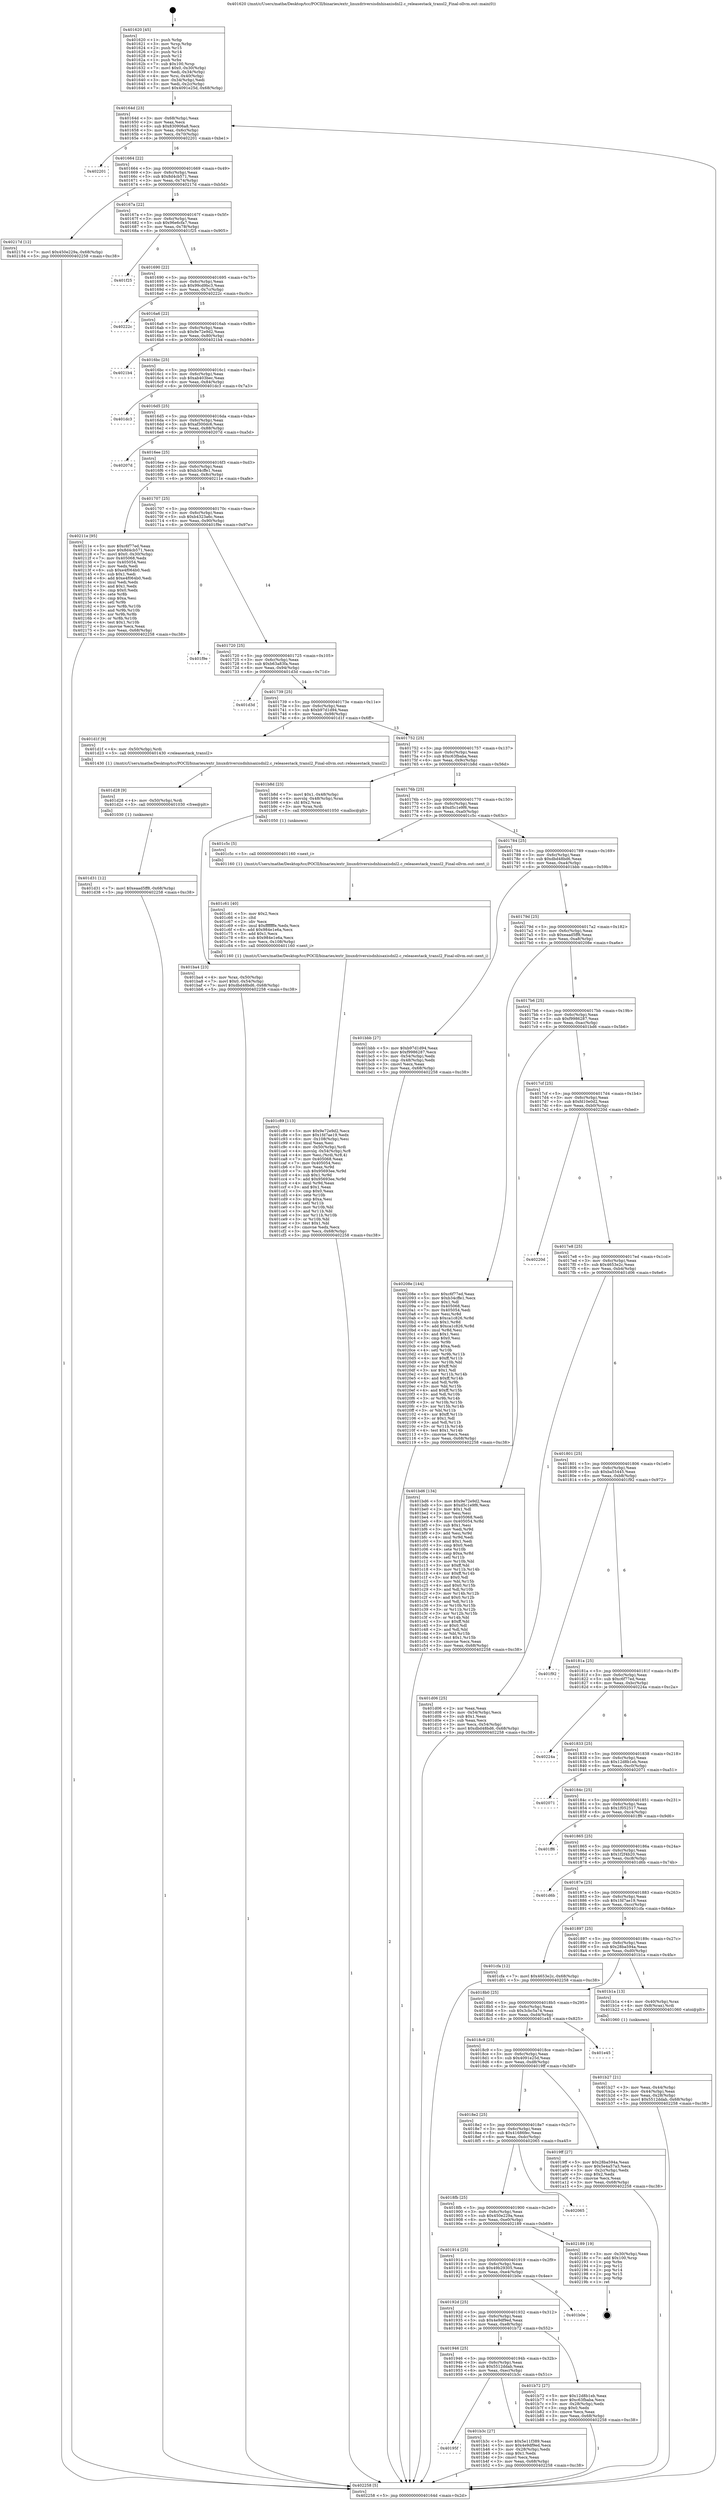 digraph "0x401620" {
  label = "0x401620 (/mnt/c/Users/mathe/Desktop/tcc/POCII/binaries/extr_linuxdriversisdnhisaxisdnl2.c_releasestack_transl2_Final-ollvm.out::main(0))"
  labelloc = "t"
  node[shape=record]

  Entry [label="",width=0.3,height=0.3,shape=circle,fillcolor=black,style=filled]
  "0x40164d" [label="{
     0x40164d [23]\l
     | [instrs]\l
     &nbsp;&nbsp;0x40164d \<+3\>: mov -0x68(%rbp),%eax\l
     &nbsp;&nbsp;0x401650 \<+2\>: mov %eax,%ecx\l
     &nbsp;&nbsp;0x401652 \<+6\>: sub $0x830906a8,%ecx\l
     &nbsp;&nbsp;0x401658 \<+3\>: mov %eax,-0x6c(%rbp)\l
     &nbsp;&nbsp;0x40165b \<+3\>: mov %ecx,-0x70(%rbp)\l
     &nbsp;&nbsp;0x40165e \<+6\>: je 0000000000402201 \<main+0xbe1\>\l
  }"]
  "0x402201" [label="{
     0x402201\l
  }", style=dashed]
  "0x401664" [label="{
     0x401664 [22]\l
     | [instrs]\l
     &nbsp;&nbsp;0x401664 \<+5\>: jmp 0000000000401669 \<main+0x49\>\l
     &nbsp;&nbsp;0x401669 \<+3\>: mov -0x6c(%rbp),%eax\l
     &nbsp;&nbsp;0x40166c \<+5\>: sub $0x8d4cb571,%eax\l
     &nbsp;&nbsp;0x401671 \<+3\>: mov %eax,-0x74(%rbp)\l
     &nbsp;&nbsp;0x401674 \<+6\>: je 000000000040217d \<main+0xb5d\>\l
  }"]
  Exit [label="",width=0.3,height=0.3,shape=circle,fillcolor=black,style=filled,peripheries=2]
  "0x40217d" [label="{
     0x40217d [12]\l
     | [instrs]\l
     &nbsp;&nbsp;0x40217d \<+7\>: movl $0x450e229a,-0x68(%rbp)\l
     &nbsp;&nbsp;0x402184 \<+5\>: jmp 0000000000402258 \<main+0xc38\>\l
  }"]
  "0x40167a" [label="{
     0x40167a [22]\l
     | [instrs]\l
     &nbsp;&nbsp;0x40167a \<+5\>: jmp 000000000040167f \<main+0x5f\>\l
     &nbsp;&nbsp;0x40167f \<+3\>: mov -0x6c(%rbp),%eax\l
     &nbsp;&nbsp;0x401682 \<+5\>: sub $0x96e6cfa7,%eax\l
     &nbsp;&nbsp;0x401687 \<+3\>: mov %eax,-0x78(%rbp)\l
     &nbsp;&nbsp;0x40168a \<+6\>: je 0000000000401f25 \<main+0x905\>\l
  }"]
  "0x401d31" [label="{
     0x401d31 [12]\l
     | [instrs]\l
     &nbsp;&nbsp;0x401d31 \<+7\>: movl $0xeaad5ff8,-0x68(%rbp)\l
     &nbsp;&nbsp;0x401d38 \<+5\>: jmp 0000000000402258 \<main+0xc38\>\l
  }"]
  "0x401f25" [label="{
     0x401f25\l
  }", style=dashed]
  "0x401690" [label="{
     0x401690 [22]\l
     | [instrs]\l
     &nbsp;&nbsp;0x401690 \<+5\>: jmp 0000000000401695 \<main+0x75\>\l
     &nbsp;&nbsp;0x401695 \<+3\>: mov -0x6c(%rbp),%eax\l
     &nbsp;&nbsp;0x401698 \<+5\>: sub $0x99cd9bc3,%eax\l
     &nbsp;&nbsp;0x40169d \<+3\>: mov %eax,-0x7c(%rbp)\l
     &nbsp;&nbsp;0x4016a0 \<+6\>: je 000000000040222c \<main+0xc0c\>\l
  }"]
  "0x401d28" [label="{
     0x401d28 [9]\l
     | [instrs]\l
     &nbsp;&nbsp;0x401d28 \<+4\>: mov -0x50(%rbp),%rdi\l
     &nbsp;&nbsp;0x401d2c \<+5\>: call 0000000000401030 \<free@plt\>\l
     | [calls]\l
     &nbsp;&nbsp;0x401030 \{1\} (unknown)\l
  }"]
  "0x40222c" [label="{
     0x40222c\l
  }", style=dashed]
  "0x4016a6" [label="{
     0x4016a6 [22]\l
     | [instrs]\l
     &nbsp;&nbsp;0x4016a6 \<+5\>: jmp 00000000004016ab \<main+0x8b\>\l
     &nbsp;&nbsp;0x4016ab \<+3\>: mov -0x6c(%rbp),%eax\l
     &nbsp;&nbsp;0x4016ae \<+5\>: sub $0x9e72e9d2,%eax\l
     &nbsp;&nbsp;0x4016b3 \<+3\>: mov %eax,-0x80(%rbp)\l
     &nbsp;&nbsp;0x4016b6 \<+6\>: je 00000000004021b4 \<main+0xb94\>\l
  }"]
  "0x401c89" [label="{
     0x401c89 [113]\l
     | [instrs]\l
     &nbsp;&nbsp;0x401c89 \<+5\>: mov $0x9e72e9d2,%ecx\l
     &nbsp;&nbsp;0x401c8e \<+5\>: mov $0x1fd7ae19,%edx\l
     &nbsp;&nbsp;0x401c93 \<+6\>: mov -0x108(%rbp),%esi\l
     &nbsp;&nbsp;0x401c99 \<+3\>: imul %eax,%esi\l
     &nbsp;&nbsp;0x401c9c \<+4\>: mov -0x50(%rbp),%rdi\l
     &nbsp;&nbsp;0x401ca0 \<+4\>: movslq -0x54(%rbp),%r8\l
     &nbsp;&nbsp;0x401ca4 \<+4\>: mov %esi,(%rdi,%r8,4)\l
     &nbsp;&nbsp;0x401ca8 \<+7\>: mov 0x405068,%eax\l
     &nbsp;&nbsp;0x401caf \<+7\>: mov 0x405054,%esi\l
     &nbsp;&nbsp;0x401cb6 \<+3\>: mov %eax,%r9d\l
     &nbsp;&nbsp;0x401cb9 \<+7\>: sub $0x95693ee,%r9d\l
     &nbsp;&nbsp;0x401cc0 \<+4\>: sub $0x1,%r9d\l
     &nbsp;&nbsp;0x401cc4 \<+7\>: add $0x95693ee,%r9d\l
     &nbsp;&nbsp;0x401ccb \<+4\>: imul %r9d,%eax\l
     &nbsp;&nbsp;0x401ccf \<+3\>: and $0x1,%eax\l
     &nbsp;&nbsp;0x401cd2 \<+3\>: cmp $0x0,%eax\l
     &nbsp;&nbsp;0x401cd5 \<+4\>: sete %r10b\l
     &nbsp;&nbsp;0x401cd9 \<+3\>: cmp $0xa,%esi\l
     &nbsp;&nbsp;0x401cdc \<+4\>: setl %r11b\l
     &nbsp;&nbsp;0x401ce0 \<+3\>: mov %r10b,%bl\l
     &nbsp;&nbsp;0x401ce3 \<+3\>: and %r11b,%bl\l
     &nbsp;&nbsp;0x401ce6 \<+3\>: xor %r11b,%r10b\l
     &nbsp;&nbsp;0x401ce9 \<+3\>: or %r10b,%bl\l
     &nbsp;&nbsp;0x401cec \<+3\>: test $0x1,%bl\l
     &nbsp;&nbsp;0x401cef \<+3\>: cmovne %edx,%ecx\l
     &nbsp;&nbsp;0x401cf2 \<+3\>: mov %ecx,-0x68(%rbp)\l
     &nbsp;&nbsp;0x401cf5 \<+5\>: jmp 0000000000402258 \<main+0xc38\>\l
  }"]
  "0x4021b4" [label="{
     0x4021b4\l
  }", style=dashed]
  "0x4016bc" [label="{
     0x4016bc [25]\l
     | [instrs]\l
     &nbsp;&nbsp;0x4016bc \<+5\>: jmp 00000000004016c1 \<main+0xa1\>\l
     &nbsp;&nbsp;0x4016c1 \<+3\>: mov -0x6c(%rbp),%eax\l
     &nbsp;&nbsp;0x4016c4 \<+5\>: sub $0xab403bec,%eax\l
     &nbsp;&nbsp;0x4016c9 \<+6\>: mov %eax,-0x84(%rbp)\l
     &nbsp;&nbsp;0x4016cf \<+6\>: je 0000000000401dc3 \<main+0x7a3\>\l
  }"]
  "0x401c61" [label="{
     0x401c61 [40]\l
     | [instrs]\l
     &nbsp;&nbsp;0x401c61 \<+5\>: mov $0x2,%ecx\l
     &nbsp;&nbsp;0x401c66 \<+1\>: cltd\l
     &nbsp;&nbsp;0x401c67 \<+2\>: idiv %ecx\l
     &nbsp;&nbsp;0x401c69 \<+6\>: imul $0xfffffffe,%edx,%ecx\l
     &nbsp;&nbsp;0x401c6f \<+6\>: add $0x984e1e6a,%ecx\l
     &nbsp;&nbsp;0x401c75 \<+3\>: add $0x1,%ecx\l
     &nbsp;&nbsp;0x401c78 \<+6\>: sub $0x984e1e6a,%ecx\l
     &nbsp;&nbsp;0x401c7e \<+6\>: mov %ecx,-0x108(%rbp)\l
     &nbsp;&nbsp;0x401c84 \<+5\>: call 0000000000401160 \<next_i\>\l
     | [calls]\l
     &nbsp;&nbsp;0x401160 \{1\} (/mnt/c/Users/mathe/Desktop/tcc/POCII/binaries/extr_linuxdriversisdnhisaxisdnl2.c_releasestack_transl2_Final-ollvm.out::next_i)\l
  }"]
  "0x401dc3" [label="{
     0x401dc3\l
  }", style=dashed]
  "0x4016d5" [label="{
     0x4016d5 [25]\l
     | [instrs]\l
     &nbsp;&nbsp;0x4016d5 \<+5\>: jmp 00000000004016da \<main+0xba\>\l
     &nbsp;&nbsp;0x4016da \<+3\>: mov -0x6c(%rbp),%eax\l
     &nbsp;&nbsp;0x4016dd \<+5\>: sub $0xaf300dc6,%eax\l
     &nbsp;&nbsp;0x4016e2 \<+6\>: mov %eax,-0x88(%rbp)\l
     &nbsp;&nbsp;0x4016e8 \<+6\>: je 000000000040207d \<main+0xa5d\>\l
  }"]
  "0x401ba4" [label="{
     0x401ba4 [23]\l
     | [instrs]\l
     &nbsp;&nbsp;0x401ba4 \<+4\>: mov %rax,-0x50(%rbp)\l
     &nbsp;&nbsp;0x401ba8 \<+7\>: movl $0x0,-0x54(%rbp)\l
     &nbsp;&nbsp;0x401baf \<+7\>: movl $0xdbd48bd6,-0x68(%rbp)\l
     &nbsp;&nbsp;0x401bb6 \<+5\>: jmp 0000000000402258 \<main+0xc38\>\l
  }"]
  "0x40207d" [label="{
     0x40207d\l
  }", style=dashed]
  "0x4016ee" [label="{
     0x4016ee [25]\l
     | [instrs]\l
     &nbsp;&nbsp;0x4016ee \<+5\>: jmp 00000000004016f3 \<main+0xd3\>\l
     &nbsp;&nbsp;0x4016f3 \<+3\>: mov -0x6c(%rbp),%eax\l
     &nbsp;&nbsp;0x4016f6 \<+5\>: sub $0xb34cffe1,%eax\l
     &nbsp;&nbsp;0x4016fb \<+6\>: mov %eax,-0x8c(%rbp)\l
     &nbsp;&nbsp;0x401701 \<+6\>: je 000000000040211e \<main+0xafe\>\l
  }"]
  "0x40195f" [label="{
     0x40195f\l
  }", style=dashed]
  "0x40211e" [label="{
     0x40211e [95]\l
     | [instrs]\l
     &nbsp;&nbsp;0x40211e \<+5\>: mov $0xc6f77ed,%eax\l
     &nbsp;&nbsp;0x402123 \<+5\>: mov $0x8d4cb571,%ecx\l
     &nbsp;&nbsp;0x402128 \<+7\>: movl $0x0,-0x30(%rbp)\l
     &nbsp;&nbsp;0x40212f \<+7\>: mov 0x405068,%edx\l
     &nbsp;&nbsp;0x402136 \<+7\>: mov 0x405054,%esi\l
     &nbsp;&nbsp;0x40213d \<+2\>: mov %edx,%edi\l
     &nbsp;&nbsp;0x40213f \<+6\>: sub $0xe4f064b0,%edi\l
     &nbsp;&nbsp;0x402145 \<+3\>: sub $0x1,%edi\l
     &nbsp;&nbsp;0x402148 \<+6\>: add $0xe4f064b0,%edi\l
     &nbsp;&nbsp;0x40214e \<+3\>: imul %edi,%edx\l
     &nbsp;&nbsp;0x402151 \<+3\>: and $0x1,%edx\l
     &nbsp;&nbsp;0x402154 \<+3\>: cmp $0x0,%edx\l
     &nbsp;&nbsp;0x402157 \<+4\>: sete %r8b\l
     &nbsp;&nbsp;0x40215b \<+3\>: cmp $0xa,%esi\l
     &nbsp;&nbsp;0x40215e \<+4\>: setl %r9b\l
     &nbsp;&nbsp;0x402162 \<+3\>: mov %r8b,%r10b\l
     &nbsp;&nbsp;0x402165 \<+3\>: and %r9b,%r10b\l
     &nbsp;&nbsp;0x402168 \<+3\>: xor %r9b,%r8b\l
     &nbsp;&nbsp;0x40216b \<+3\>: or %r8b,%r10b\l
     &nbsp;&nbsp;0x40216e \<+4\>: test $0x1,%r10b\l
     &nbsp;&nbsp;0x402172 \<+3\>: cmovne %ecx,%eax\l
     &nbsp;&nbsp;0x402175 \<+3\>: mov %eax,-0x68(%rbp)\l
     &nbsp;&nbsp;0x402178 \<+5\>: jmp 0000000000402258 \<main+0xc38\>\l
  }"]
  "0x401707" [label="{
     0x401707 [25]\l
     | [instrs]\l
     &nbsp;&nbsp;0x401707 \<+5\>: jmp 000000000040170c \<main+0xec\>\l
     &nbsp;&nbsp;0x40170c \<+3\>: mov -0x6c(%rbp),%eax\l
     &nbsp;&nbsp;0x40170f \<+5\>: sub $0xb4323a6c,%eax\l
     &nbsp;&nbsp;0x401714 \<+6\>: mov %eax,-0x90(%rbp)\l
     &nbsp;&nbsp;0x40171a \<+6\>: je 0000000000401f9e \<main+0x97e\>\l
  }"]
  "0x401b3c" [label="{
     0x401b3c [27]\l
     | [instrs]\l
     &nbsp;&nbsp;0x401b3c \<+5\>: mov $0x5e11f389,%eax\l
     &nbsp;&nbsp;0x401b41 \<+5\>: mov $0x4e9df9ed,%ecx\l
     &nbsp;&nbsp;0x401b46 \<+3\>: mov -0x28(%rbp),%edx\l
     &nbsp;&nbsp;0x401b49 \<+3\>: cmp $0x1,%edx\l
     &nbsp;&nbsp;0x401b4c \<+3\>: cmovl %ecx,%eax\l
     &nbsp;&nbsp;0x401b4f \<+3\>: mov %eax,-0x68(%rbp)\l
     &nbsp;&nbsp;0x401b52 \<+5\>: jmp 0000000000402258 \<main+0xc38\>\l
  }"]
  "0x401f9e" [label="{
     0x401f9e\l
  }", style=dashed]
  "0x401720" [label="{
     0x401720 [25]\l
     | [instrs]\l
     &nbsp;&nbsp;0x401720 \<+5\>: jmp 0000000000401725 \<main+0x105\>\l
     &nbsp;&nbsp;0x401725 \<+3\>: mov -0x6c(%rbp),%eax\l
     &nbsp;&nbsp;0x401728 \<+5\>: sub $0xb63a83fa,%eax\l
     &nbsp;&nbsp;0x40172d \<+6\>: mov %eax,-0x94(%rbp)\l
     &nbsp;&nbsp;0x401733 \<+6\>: je 0000000000401d3d \<main+0x71d\>\l
  }"]
  "0x401946" [label="{
     0x401946 [25]\l
     | [instrs]\l
     &nbsp;&nbsp;0x401946 \<+5\>: jmp 000000000040194b \<main+0x32b\>\l
     &nbsp;&nbsp;0x40194b \<+3\>: mov -0x6c(%rbp),%eax\l
     &nbsp;&nbsp;0x40194e \<+5\>: sub $0x5512ddab,%eax\l
     &nbsp;&nbsp;0x401953 \<+6\>: mov %eax,-0xec(%rbp)\l
     &nbsp;&nbsp;0x401959 \<+6\>: je 0000000000401b3c \<main+0x51c\>\l
  }"]
  "0x401d3d" [label="{
     0x401d3d\l
  }", style=dashed]
  "0x401739" [label="{
     0x401739 [25]\l
     | [instrs]\l
     &nbsp;&nbsp;0x401739 \<+5\>: jmp 000000000040173e \<main+0x11e\>\l
     &nbsp;&nbsp;0x40173e \<+3\>: mov -0x6c(%rbp),%eax\l
     &nbsp;&nbsp;0x401741 \<+5\>: sub $0xb97d1d94,%eax\l
     &nbsp;&nbsp;0x401746 \<+6\>: mov %eax,-0x98(%rbp)\l
     &nbsp;&nbsp;0x40174c \<+6\>: je 0000000000401d1f \<main+0x6ff\>\l
  }"]
  "0x401b72" [label="{
     0x401b72 [27]\l
     | [instrs]\l
     &nbsp;&nbsp;0x401b72 \<+5\>: mov $0x12d8b1eb,%eax\l
     &nbsp;&nbsp;0x401b77 \<+5\>: mov $0xc63fbaba,%ecx\l
     &nbsp;&nbsp;0x401b7c \<+3\>: mov -0x28(%rbp),%edx\l
     &nbsp;&nbsp;0x401b7f \<+3\>: cmp $0x0,%edx\l
     &nbsp;&nbsp;0x401b82 \<+3\>: cmove %ecx,%eax\l
     &nbsp;&nbsp;0x401b85 \<+3\>: mov %eax,-0x68(%rbp)\l
     &nbsp;&nbsp;0x401b88 \<+5\>: jmp 0000000000402258 \<main+0xc38\>\l
  }"]
  "0x401d1f" [label="{
     0x401d1f [9]\l
     | [instrs]\l
     &nbsp;&nbsp;0x401d1f \<+4\>: mov -0x50(%rbp),%rdi\l
     &nbsp;&nbsp;0x401d23 \<+5\>: call 0000000000401430 \<releasestack_transl2\>\l
     | [calls]\l
     &nbsp;&nbsp;0x401430 \{1\} (/mnt/c/Users/mathe/Desktop/tcc/POCII/binaries/extr_linuxdriversisdnhisaxisdnl2.c_releasestack_transl2_Final-ollvm.out::releasestack_transl2)\l
  }"]
  "0x401752" [label="{
     0x401752 [25]\l
     | [instrs]\l
     &nbsp;&nbsp;0x401752 \<+5\>: jmp 0000000000401757 \<main+0x137\>\l
     &nbsp;&nbsp;0x401757 \<+3\>: mov -0x6c(%rbp),%eax\l
     &nbsp;&nbsp;0x40175a \<+5\>: sub $0xc63fbaba,%eax\l
     &nbsp;&nbsp;0x40175f \<+6\>: mov %eax,-0x9c(%rbp)\l
     &nbsp;&nbsp;0x401765 \<+6\>: je 0000000000401b8d \<main+0x56d\>\l
  }"]
  "0x40192d" [label="{
     0x40192d [25]\l
     | [instrs]\l
     &nbsp;&nbsp;0x40192d \<+5\>: jmp 0000000000401932 \<main+0x312\>\l
     &nbsp;&nbsp;0x401932 \<+3\>: mov -0x6c(%rbp),%eax\l
     &nbsp;&nbsp;0x401935 \<+5\>: sub $0x4e9df9ed,%eax\l
     &nbsp;&nbsp;0x40193a \<+6\>: mov %eax,-0xe8(%rbp)\l
     &nbsp;&nbsp;0x401940 \<+6\>: je 0000000000401b72 \<main+0x552\>\l
  }"]
  "0x401b8d" [label="{
     0x401b8d [23]\l
     | [instrs]\l
     &nbsp;&nbsp;0x401b8d \<+7\>: movl $0x1,-0x48(%rbp)\l
     &nbsp;&nbsp;0x401b94 \<+4\>: movslq -0x48(%rbp),%rax\l
     &nbsp;&nbsp;0x401b98 \<+4\>: shl $0x2,%rax\l
     &nbsp;&nbsp;0x401b9c \<+3\>: mov %rax,%rdi\l
     &nbsp;&nbsp;0x401b9f \<+5\>: call 0000000000401050 \<malloc@plt\>\l
     | [calls]\l
     &nbsp;&nbsp;0x401050 \{1\} (unknown)\l
  }"]
  "0x40176b" [label="{
     0x40176b [25]\l
     | [instrs]\l
     &nbsp;&nbsp;0x40176b \<+5\>: jmp 0000000000401770 \<main+0x150\>\l
     &nbsp;&nbsp;0x401770 \<+3\>: mov -0x6c(%rbp),%eax\l
     &nbsp;&nbsp;0x401773 \<+5\>: sub $0xd5c1e9f6,%eax\l
     &nbsp;&nbsp;0x401778 \<+6\>: mov %eax,-0xa0(%rbp)\l
     &nbsp;&nbsp;0x40177e \<+6\>: je 0000000000401c5c \<main+0x63c\>\l
  }"]
  "0x401b0e" [label="{
     0x401b0e\l
  }", style=dashed]
  "0x401c5c" [label="{
     0x401c5c [5]\l
     | [instrs]\l
     &nbsp;&nbsp;0x401c5c \<+5\>: call 0000000000401160 \<next_i\>\l
     | [calls]\l
     &nbsp;&nbsp;0x401160 \{1\} (/mnt/c/Users/mathe/Desktop/tcc/POCII/binaries/extr_linuxdriversisdnhisaxisdnl2.c_releasestack_transl2_Final-ollvm.out::next_i)\l
  }"]
  "0x401784" [label="{
     0x401784 [25]\l
     | [instrs]\l
     &nbsp;&nbsp;0x401784 \<+5\>: jmp 0000000000401789 \<main+0x169\>\l
     &nbsp;&nbsp;0x401789 \<+3\>: mov -0x6c(%rbp),%eax\l
     &nbsp;&nbsp;0x40178c \<+5\>: sub $0xdbd48bd6,%eax\l
     &nbsp;&nbsp;0x401791 \<+6\>: mov %eax,-0xa4(%rbp)\l
     &nbsp;&nbsp;0x401797 \<+6\>: je 0000000000401bbb \<main+0x59b\>\l
  }"]
  "0x401914" [label="{
     0x401914 [25]\l
     | [instrs]\l
     &nbsp;&nbsp;0x401914 \<+5\>: jmp 0000000000401919 \<main+0x2f9\>\l
     &nbsp;&nbsp;0x401919 \<+3\>: mov -0x6c(%rbp),%eax\l
     &nbsp;&nbsp;0x40191c \<+5\>: sub $0x49b29305,%eax\l
     &nbsp;&nbsp;0x401921 \<+6\>: mov %eax,-0xe4(%rbp)\l
     &nbsp;&nbsp;0x401927 \<+6\>: je 0000000000401b0e \<main+0x4ee\>\l
  }"]
  "0x401bbb" [label="{
     0x401bbb [27]\l
     | [instrs]\l
     &nbsp;&nbsp;0x401bbb \<+5\>: mov $0xb97d1d94,%eax\l
     &nbsp;&nbsp;0x401bc0 \<+5\>: mov $0xf9986287,%ecx\l
     &nbsp;&nbsp;0x401bc5 \<+3\>: mov -0x54(%rbp),%edx\l
     &nbsp;&nbsp;0x401bc8 \<+3\>: cmp -0x48(%rbp),%edx\l
     &nbsp;&nbsp;0x401bcb \<+3\>: cmovl %ecx,%eax\l
     &nbsp;&nbsp;0x401bce \<+3\>: mov %eax,-0x68(%rbp)\l
     &nbsp;&nbsp;0x401bd1 \<+5\>: jmp 0000000000402258 \<main+0xc38\>\l
  }"]
  "0x40179d" [label="{
     0x40179d [25]\l
     | [instrs]\l
     &nbsp;&nbsp;0x40179d \<+5\>: jmp 00000000004017a2 \<main+0x182\>\l
     &nbsp;&nbsp;0x4017a2 \<+3\>: mov -0x6c(%rbp),%eax\l
     &nbsp;&nbsp;0x4017a5 \<+5\>: sub $0xeaad5ff8,%eax\l
     &nbsp;&nbsp;0x4017aa \<+6\>: mov %eax,-0xa8(%rbp)\l
     &nbsp;&nbsp;0x4017b0 \<+6\>: je 000000000040208e \<main+0xa6e\>\l
  }"]
  "0x402189" [label="{
     0x402189 [19]\l
     | [instrs]\l
     &nbsp;&nbsp;0x402189 \<+3\>: mov -0x30(%rbp),%eax\l
     &nbsp;&nbsp;0x40218c \<+7\>: add $0x100,%rsp\l
     &nbsp;&nbsp;0x402193 \<+1\>: pop %rbx\l
     &nbsp;&nbsp;0x402194 \<+2\>: pop %r12\l
     &nbsp;&nbsp;0x402196 \<+2\>: pop %r14\l
     &nbsp;&nbsp;0x402198 \<+2\>: pop %r15\l
     &nbsp;&nbsp;0x40219a \<+1\>: pop %rbp\l
     &nbsp;&nbsp;0x40219b \<+1\>: ret\l
  }"]
  "0x40208e" [label="{
     0x40208e [144]\l
     | [instrs]\l
     &nbsp;&nbsp;0x40208e \<+5\>: mov $0xc6f77ed,%eax\l
     &nbsp;&nbsp;0x402093 \<+5\>: mov $0xb34cffe1,%ecx\l
     &nbsp;&nbsp;0x402098 \<+2\>: mov $0x1,%dl\l
     &nbsp;&nbsp;0x40209a \<+7\>: mov 0x405068,%esi\l
     &nbsp;&nbsp;0x4020a1 \<+7\>: mov 0x405054,%edi\l
     &nbsp;&nbsp;0x4020a8 \<+3\>: mov %esi,%r8d\l
     &nbsp;&nbsp;0x4020ab \<+7\>: sub $0xca1c826,%r8d\l
     &nbsp;&nbsp;0x4020b2 \<+4\>: sub $0x1,%r8d\l
     &nbsp;&nbsp;0x4020b6 \<+7\>: add $0xca1c826,%r8d\l
     &nbsp;&nbsp;0x4020bd \<+4\>: imul %r8d,%esi\l
     &nbsp;&nbsp;0x4020c1 \<+3\>: and $0x1,%esi\l
     &nbsp;&nbsp;0x4020c4 \<+3\>: cmp $0x0,%esi\l
     &nbsp;&nbsp;0x4020c7 \<+4\>: sete %r9b\l
     &nbsp;&nbsp;0x4020cb \<+3\>: cmp $0xa,%edi\l
     &nbsp;&nbsp;0x4020ce \<+4\>: setl %r10b\l
     &nbsp;&nbsp;0x4020d2 \<+3\>: mov %r9b,%r11b\l
     &nbsp;&nbsp;0x4020d5 \<+4\>: xor $0xff,%r11b\l
     &nbsp;&nbsp;0x4020d9 \<+3\>: mov %r10b,%bl\l
     &nbsp;&nbsp;0x4020dc \<+3\>: xor $0xff,%bl\l
     &nbsp;&nbsp;0x4020df \<+3\>: xor $0x1,%dl\l
     &nbsp;&nbsp;0x4020e2 \<+3\>: mov %r11b,%r14b\l
     &nbsp;&nbsp;0x4020e5 \<+4\>: and $0xff,%r14b\l
     &nbsp;&nbsp;0x4020e9 \<+3\>: and %dl,%r9b\l
     &nbsp;&nbsp;0x4020ec \<+3\>: mov %bl,%r15b\l
     &nbsp;&nbsp;0x4020ef \<+4\>: and $0xff,%r15b\l
     &nbsp;&nbsp;0x4020f3 \<+3\>: and %dl,%r10b\l
     &nbsp;&nbsp;0x4020f6 \<+3\>: or %r9b,%r14b\l
     &nbsp;&nbsp;0x4020f9 \<+3\>: or %r10b,%r15b\l
     &nbsp;&nbsp;0x4020fc \<+3\>: xor %r15b,%r14b\l
     &nbsp;&nbsp;0x4020ff \<+3\>: or %bl,%r11b\l
     &nbsp;&nbsp;0x402102 \<+4\>: xor $0xff,%r11b\l
     &nbsp;&nbsp;0x402106 \<+3\>: or $0x1,%dl\l
     &nbsp;&nbsp;0x402109 \<+3\>: and %dl,%r11b\l
     &nbsp;&nbsp;0x40210c \<+3\>: or %r11b,%r14b\l
     &nbsp;&nbsp;0x40210f \<+4\>: test $0x1,%r14b\l
     &nbsp;&nbsp;0x402113 \<+3\>: cmovne %ecx,%eax\l
     &nbsp;&nbsp;0x402116 \<+3\>: mov %eax,-0x68(%rbp)\l
     &nbsp;&nbsp;0x402119 \<+5\>: jmp 0000000000402258 \<main+0xc38\>\l
  }"]
  "0x4017b6" [label="{
     0x4017b6 [25]\l
     | [instrs]\l
     &nbsp;&nbsp;0x4017b6 \<+5\>: jmp 00000000004017bb \<main+0x19b\>\l
     &nbsp;&nbsp;0x4017bb \<+3\>: mov -0x6c(%rbp),%eax\l
     &nbsp;&nbsp;0x4017be \<+5\>: sub $0xf9986287,%eax\l
     &nbsp;&nbsp;0x4017c3 \<+6\>: mov %eax,-0xac(%rbp)\l
     &nbsp;&nbsp;0x4017c9 \<+6\>: je 0000000000401bd6 \<main+0x5b6\>\l
  }"]
  "0x4018fb" [label="{
     0x4018fb [25]\l
     | [instrs]\l
     &nbsp;&nbsp;0x4018fb \<+5\>: jmp 0000000000401900 \<main+0x2e0\>\l
     &nbsp;&nbsp;0x401900 \<+3\>: mov -0x6c(%rbp),%eax\l
     &nbsp;&nbsp;0x401903 \<+5\>: sub $0x450e229a,%eax\l
     &nbsp;&nbsp;0x401908 \<+6\>: mov %eax,-0xe0(%rbp)\l
     &nbsp;&nbsp;0x40190e \<+6\>: je 0000000000402189 \<main+0xb69\>\l
  }"]
  "0x401bd6" [label="{
     0x401bd6 [134]\l
     | [instrs]\l
     &nbsp;&nbsp;0x401bd6 \<+5\>: mov $0x9e72e9d2,%eax\l
     &nbsp;&nbsp;0x401bdb \<+5\>: mov $0xd5c1e9f6,%ecx\l
     &nbsp;&nbsp;0x401be0 \<+2\>: mov $0x1,%dl\l
     &nbsp;&nbsp;0x401be2 \<+2\>: xor %esi,%esi\l
     &nbsp;&nbsp;0x401be4 \<+7\>: mov 0x405068,%edi\l
     &nbsp;&nbsp;0x401beb \<+8\>: mov 0x405054,%r8d\l
     &nbsp;&nbsp;0x401bf3 \<+3\>: sub $0x1,%esi\l
     &nbsp;&nbsp;0x401bf6 \<+3\>: mov %edi,%r9d\l
     &nbsp;&nbsp;0x401bf9 \<+3\>: add %esi,%r9d\l
     &nbsp;&nbsp;0x401bfc \<+4\>: imul %r9d,%edi\l
     &nbsp;&nbsp;0x401c00 \<+3\>: and $0x1,%edi\l
     &nbsp;&nbsp;0x401c03 \<+3\>: cmp $0x0,%edi\l
     &nbsp;&nbsp;0x401c06 \<+4\>: sete %r10b\l
     &nbsp;&nbsp;0x401c0a \<+4\>: cmp $0xa,%r8d\l
     &nbsp;&nbsp;0x401c0e \<+4\>: setl %r11b\l
     &nbsp;&nbsp;0x401c12 \<+3\>: mov %r10b,%bl\l
     &nbsp;&nbsp;0x401c15 \<+3\>: xor $0xff,%bl\l
     &nbsp;&nbsp;0x401c18 \<+3\>: mov %r11b,%r14b\l
     &nbsp;&nbsp;0x401c1b \<+4\>: xor $0xff,%r14b\l
     &nbsp;&nbsp;0x401c1f \<+3\>: xor $0x0,%dl\l
     &nbsp;&nbsp;0x401c22 \<+3\>: mov %bl,%r15b\l
     &nbsp;&nbsp;0x401c25 \<+4\>: and $0x0,%r15b\l
     &nbsp;&nbsp;0x401c29 \<+3\>: and %dl,%r10b\l
     &nbsp;&nbsp;0x401c2c \<+3\>: mov %r14b,%r12b\l
     &nbsp;&nbsp;0x401c2f \<+4\>: and $0x0,%r12b\l
     &nbsp;&nbsp;0x401c33 \<+3\>: and %dl,%r11b\l
     &nbsp;&nbsp;0x401c36 \<+3\>: or %r10b,%r15b\l
     &nbsp;&nbsp;0x401c39 \<+3\>: or %r11b,%r12b\l
     &nbsp;&nbsp;0x401c3c \<+3\>: xor %r12b,%r15b\l
     &nbsp;&nbsp;0x401c3f \<+3\>: or %r14b,%bl\l
     &nbsp;&nbsp;0x401c42 \<+3\>: xor $0xff,%bl\l
     &nbsp;&nbsp;0x401c45 \<+3\>: or $0x0,%dl\l
     &nbsp;&nbsp;0x401c48 \<+2\>: and %dl,%bl\l
     &nbsp;&nbsp;0x401c4a \<+3\>: or %bl,%r15b\l
     &nbsp;&nbsp;0x401c4d \<+4\>: test $0x1,%r15b\l
     &nbsp;&nbsp;0x401c51 \<+3\>: cmovne %ecx,%eax\l
     &nbsp;&nbsp;0x401c54 \<+3\>: mov %eax,-0x68(%rbp)\l
     &nbsp;&nbsp;0x401c57 \<+5\>: jmp 0000000000402258 \<main+0xc38\>\l
  }"]
  "0x4017cf" [label="{
     0x4017cf [25]\l
     | [instrs]\l
     &nbsp;&nbsp;0x4017cf \<+5\>: jmp 00000000004017d4 \<main+0x1b4\>\l
     &nbsp;&nbsp;0x4017d4 \<+3\>: mov -0x6c(%rbp),%eax\l
     &nbsp;&nbsp;0x4017d7 \<+5\>: sub $0xfd10e0d2,%eax\l
     &nbsp;&nbsp;0x4017dc \<+6\>: mov %eax,-0xb0(%rbp)\l
     &nbsp;&nbsp;0x4017e2 \<+6\>: je 000000000040220d \<main+0xbed\>\l
  }"]
  "0x402065" [label="{
     0x402065\l
  }", style=dashed]
  "0x40220d" [label="{
     0x40220d\l
  }", style=dashed]
  "0x4017e8" [label="{
     0x4017e8 [25]\l
     | [instrs]\l
     &nbsp;&nbsp;0x4017e8 \<+5\>: jmp 00000000004017ed \<main+0x1cd\>\l
     &nbsp;&nbsp;0x4017ed \<+3\>: mov -0x6c(%rbp),%eax\l
     &nbsp;&nbsp;0x4017f0 \<+5\>: sub $0x4653e2c,%eax\l
     &nbsp;&nbsp;0x4017f5 \<+6\>: mov %eax,-0xb4(%rbp)\l
     &nbsp;&nbsp;0x4017fb \<+6\>: je 0000000000401d06 \<main+0x6e6\>\l
  }"]
  "0x401b27" [label="{
     0x401b27 [21]\l
     | [instrs]\l
     &nbsp;&nbsp;0x401b27 \<+3\>: mov %eax,-0x44(%rbp)\l
     &nbsp;&nbsp;0x401b2a \<+3\>: mov -0x44(%rbp),%eax\l
     &nbsp;&nbsp;0x401b2d \<+3\>: mov %eax,-0x28(%rbp)\l
     &nbsp;&nbsp;0x401b30 \<+7\>: movl $0x5512ddab,-0x68(%rbp)\l
     &nbsp;&nbsp;0x401b37 \<+5\>: jmp 0000000000402258 \<main+0xc38\>\l
  }"]
  "0x401d06" [label="{
     0x401d06 [25]\l
     | [instrs]\l
     &nbsp;&nbsp;0x401d06 \<+2\>: xor %eax,%eax\l
     &nbsp;&nbsp;0x401d08 \<+3\>: mov -0x54(%rbp),%ecx\l
     &nbsp;&nbsp;0x401d0b \<+3\>: sub $0x1,%eax\l
     &nbsp;&nbsp;0x401d0e \<+2\>: sub %eax,%ecx\l
     &nbsp;&nbsp;0x401d10 \<+3\>: mov %ecx,-0x54(%rbp)\l
     &nbsp;&nbsp;0x401d13 \<+7\>: movl $0xdbd48bd6,-0x68(%rbp)\l
     &nbsp;&nbsp;0x401d1a \<+5\>: jmp 0000000000402258 \<main+0xc38\>\l
  }"]
  "0x401801" [label="{
     0x401801 [25]\l
     | [instrs]\l
     &nbsp;&nbsp;0x401801 \<+5\>: jmp 0000000000401806 \<main+0x1e6\>\l
     &nbsp;&nbsp;0x401806 \<+3\>: mov -0x6c(%rbp),%eax\l
     &nbsp;&nbsp;0x401809 \<+5\>: sub $0xba55445,%eax\l
     &nbsp;&nbsp;0x40180e \<+6\>: mov %eax,-0xb8(%rbp)\l
     &nbsp;&nbsp;0x401814 \<+6\>: je 0000000000401f92 \<main+0x972\>\l
  }"]
  "0x401620" [label="{
     0x401620 [45]\l
     | [instrs]\l
     &nbsp;&nbsp;0x401620 \<+1\>: push %rbp\l
     &nbsp;&nbsp;0x401621 \<+3\>: mov %rsp,%rbp\l
     &nbsp;&nbsp;0x401624 \<+2\>: push %r15\l
     &nbsp;&nbsp;0x401626 \<+2\>: push %r14\l
     &nbsp;&nbsp;0x401628 \<+2\>: push %r12\l
     &nbsp;&nbsp;0x40162a \<+1\>: push %rbx\l
     &nbsp;&nbsp;0x40162b \<+7\>: sub $0x100,%rsp\l
     &nbsp;&nbsp;0x401632 \<+7\>: movl $0x0,-0x30(%rbp)\l
     &nbsp;&nbsp;0x401639 \<+3\>: mov %edi,-0x34(%rbp)\l
     &nbsp;&nbsp;0x40163c \<+4\>: mov %rsi,-0x40(%rbp)\l
     &nbsp;&nbsp;0x401640 \<+3\>: mov -0x34(%rbp),%edi\l
     &nbsp;&nbsp;0x401643 \<+3\>: mov %edi,-0x2c(%rbp)\l
     &nbsp;&nbsp;0x401646 \<+7\>: movl $0x4091e25d,-0x68(%rbp)\l
  }"]
  "0x401f92" [label="{
     0x401f92\l
  }", style=dashed]
  "0x40181a" [label="{
     0x40181a [25]\l
     | [instrs]\l
     &nbsp;&nbsp;0x40181a \<+5\>: jmp 000000000040181f \<main+0x1ff\>\l
     &nbsp;&nbsp;0x40181f \<+3\>: mov -0x6c(%rbp),%eax\l
     &nbsp;&nbsp;0x401822 \<+5\>: sub $0xc6f77ed,%eax\l
     &nbsp;&nbsp;0x401827 \<+6\>: mov %eax,-0xbc(%rbp)\l
     &nbsp;&nbsp;0x40182d \<+6\>: je 000000000040224a \<main+0xc2a\>\l
  }"]
  "0x402258" [label="{
     0x402258 [5]\l
     | [instrs]\l
     &nbsp;&nbsp;0x402258 \<+5\>: jmp 000000000040164d \<main+0x2d\>\l
  }"]
  "0x40224a" [label="{
     0x40224a\l
  }", style=dashed]
  "0x401833" [label="{
     0x401833 [25]\l
     | [instrs]\l
     &nbsp;&nbsp;0x401833 \<+5\>: jmp 0000000000401838 \<main+0x218\>\l
     &nbsp;&nbsp;0x401838 \<+3\>: mov -0x6c(%rbp),%eax\l
     &nbsp;&nbsp;0x40183b \<+5\>: sub $0x12d8b1eb,%eax\l
     &nbsp;&nbsp;0x401840 \<+6\>: mov %eax,-0xc0(%rbp)\l
     &nbsp;&nbsp;0x401846 \<+6\>: je 0000000000402071 \<main+0xa51\>\l
  }"]
  "0x4018e2" [label="{
     0x4018e2 [25]\l
     | [instrs]\l
     &nbsp;&nbsp;0x4018e2 \<+5\>: jmp 00000000004018e7 \<main+0x2c7\>\l
     &nbsp;&nbsp;0x4018e7 \<+3\>: mov -0x6c(%rbp),%eax\l
     &nbsp;&nbsp;0x4018ea \<+5\>: sub $0x41686fec,%eax\l
     &nbsp;&nbsp;0x4018ef \<+6\>: mov %eax,-0xdc(%rbp)\l
     &nbsp;&nbsp;0x4018f5 \<+6\>: je 0000000000402065 \<main+0xa45\>\l
  }"]
  "0x402071" [label="{
     0x402071\l
  }", style=dashed]
  "0x40184c" [label="{
     0x40184c [25]\l
     | [instrs]\l
     &nbsp;&nbsp;0x40184c \<+5\>: jmp 0000000000401851 \<main+0x231\>\l
     &nbsp;&nbsp;0x401851 \<+3\>: mov -0x6c(%rbp),%eax\l
     &nbsp;&nbsp;0x401854 \<+5\>: sub $0x1f052517,%eax\l
     &nbsp;&nbsp;0x401859 \<+6\>: mov %eax,-0xc4(%rbp)\l
     &nbsp;&nbsp;0x40185f \<+6\>: je 0000000000401ff6 \<main+0x9d6\>\l
  }"]
  "0x4019ff" [label="{
     0x4019ff [27]\l
     | [instrs]\l
     &nbsp;&nbsp;0x4019ff \<+5\>: mov $0x28ba594a,%eax\l
     &nbsp;&nbsp;0x401a04 \<+5\>: mov $0x5e4a57a3,%ecx\l
     &nbsp;&nbsp;0x401a09 \<+3\>: mov -0x2c(%rbp),%edx\l
     &nbsp;&nbsp;0x401a0c \<+3\>: cmp $0x2,%edx\l
     &nbsp;&nbsp;0x401a0f \<+3\>: cmovne %ecx,%eax\l
     &nbsp;&nbsp;0x401a12 \<+3\>: mov %eax,-0x68(%rbp)\l
     &nbsp;&nbsp;0x401a15 \<+5\>: jmp 0000000000402258 \<main+0xc38\>\l
  }"]
  "0x401ff6" [label="{
     0x401ff6\l
  }", style=dashed]
  "0x401865" [label="{
     0x401865 [25]\l
     | [instrs]\l
     &nbsp;&nbsp;0x401865 \<+5\>: jmp 000000000040186a \<main+0x24a\>\l
     &nbsp;&nbsp;0x40186a \<+3\>: mov -0x6c(%rbp),%eax\l
     &nbsp;&nbsp;0x40186d \<+5\>: sub $0x1f2f4b20,%eax\l
     &nbsp;&nbsp;0x401872 \<+6\>: mov %eax,-0xc8(%rbp)\l
     &nbsp;&nbsp;0x401878 \<+6\>: je 0000000000401d6b \<main+0x74b\>\l
  }"]
  "0x4018c9" [label="{
     0x4018c9 [25]\l
     | [instrs]\l
     &nbsp;&nbsp;0x4018c9 \<+5\>: jmp 00000000004018ce \<main+0x2ae\>\l
     &nbsp;&nbsp;0x4018ce \<+3\>: mov -0x6c(%rbp),%eax\l
     &nbsp;&nbsp;0x4018d1 \<+5\>: sub $0x4091e25d,%eax\l
     &nbsp;&nbsp;0x4018d6 \<+6\>: mov %eax,-0xd8(%rbp)\l
     &nbsp;&nbsp;0x4018dc \<+6\>: je 00000000004019ff \<main+0x3df\>\l
  }"]
  "0x401d6b" [label="{
     0x401d6b\l
  }", style=dashed]
  "0x40187e" [label="{
     0x40187e [25]\l
     | [instrs]\l
     &nbsp;&nbsp;0x40187e \<+5\>: jmp 0000000000401883 \<main+0x263\>\l
     &nbsp;&nbsp;0x401883 \<+3\>: mov -0x6c(%rbp),%eax\l
     &nbsp;&nbsp;0x401886 \<+5\>: sub $0x1fd7ae19,%eax\l
     &nbsp;&nbsp;0x40188b \<+6\>: mov %eax,-0xcc(%rbp)\l
     &nbsp;&nbsp;0x401891 \<+6\>: je 0000000000401cfa \<main+0x6da\>\l
  }"]
  "0x401e45" [label="{
     0x401e45\l
  }", style=dashed]
  "0x401cfa" [label="{
     0x401cfa [12]\l
     | [instrs]\l
     &nbsp;&nbsp;0x401cfa \<+7\>: movl $0x4653e2c,-0x68(%rbp)\l
     &nbsp;&nbsp;0x401d01 \<+5\>: jmp 0000000000402258 \<main+0xc38\>\l
  }"]
  "0x401897" [label="{
     0x401897 [25]\l
     | [instrs]\l
     &nbsp;&nbsp;0x401897 \<+5\>: jmp 000000000040189c \<main+0x27c\>\l
     &nbsp;&nbsp;0x40189c \<+3\>: mov -0x6c(%rbp),%eax\l
     &nbsp;&nbsp;0x40189f \<+5\>: sub $0x28ba594a,%eax\l
     &nbsp;&nbsp;0x4018a4 \<+6\>: mov %eax,-0xd0(%rbp)\l
     &nbsp;&nbsp;0x4018aa \<+6\>: je 0000000000401b1a \<main+0x4fa\>\l
  }"]
  "0x4018b0" [label="{
     0x4018b0 [25]\l
     | [instrs]\l
     &nbsp;&nbsp;0x4018b0 \<+5\>: jmp 00000000004018b5 \<main+0x295\>\l
     &nbsp;&nbsp;0x4018b5 \<+3\>: mov -0x6c(%rbp),%eax\l
     &nbsp;&nbsp;0x4018b8 \<+5\>: sub $0x3cbc5a74,%eax\l
     &nbsp;&nbsp;0x4018bd \<+6\>: mov %eax,-0xd4(%rbp)\l
     &nbsp;&nbsp;0x4018c3 \<+6\>: je 0000000000401e45 \<main+0x825\>\l
  }"]
  "0x401b1a" [label="{
     0x401b1a [13]\l
     | [instrs]\l
     &nbsp;&nbsp;0x401b1a \<+4\>: mov -0x40(%rbp),%rax\l
     &nbsp;&nbsp;0x401b1e \<+4\>: mov 0x8(%rax),%rdi\l
     &nbsp;&nbsp;0x401b22 \<+5\>: call 0000000000401060 \<atoi@plt\>\l
     | [calls]\l
     &nbsp;&nbsp;0x401060 \{1\} (unknown)\l
  }"]
  Entry -> "0x401620" [label=" 1"]
  "0x40164d" -> "0x402201" [label=" 0"]
  "0x40164d" -> "0x401664" [label=" 16"]
  "0x402189" -> Exit [label=" 1"]
  "0x401664" -> "0x40217d" [label=" 1"]
  "0x401664" -> "0x40167a" [label=" 15"]
  "0x40217d" -> "0x402258" [label=" 1"]
  "0x40167a" -> "0x401f25" [label=" 0"]
  "0x40167a" -> "0x401690" [label=" 15"]
  "0x40211e" -> "0x402258" [label=" 1"]
  "0x401690" -> "0x40222c" [label=" 0"]
  "0x401690" -> "0x4016a6" [label=" 15"]
  "0x40208e" -> "0x402258" [label=" 1"]
  "0x4016a6" -> "0x4021b4" [label=" 0"]
  "0x4016a6" -> "0x4016bc" [label=" 15"]
  "0x401d31" -> "0x402258" [label=" 1"]
  "0x4016bc" -> "0x401dc3" [label=" 0"]
  "0x4016bc" -> "0x4016d5" [label=" 15"]
  "0x401d28" -> "0x401d31" [label=" 1"]
  "0x4016d5" -> "0x40207d" [label=" 0"]
  "0x4016d5" -> "0x4016ee" [label=" 15"]
  "0x401d1f" -> "0x401d28" [label=" 1"]
  "0x4016ee" -> "0x40211e" [label=" 1"]
  "0x4016ee" -> "0x401707" [label=" 14"]
  "0x401d06" -> "0x402258" [label=" 1"]
  "0x401707" -> "0x401f9e" [label=" 0"]
  "0x401707" -> "0x401720" [label=" 14"]
  "0x401cfa" -> "0x402258" [label=" 1"]
  "0x401720" -> "0x401d3d" [label=" 0"]
  "0x401720" -> "0x401739" [label=" 14"]
  "0x401c61" -> "0x401c89" [label=" 1"]
  "0x401739" -> "0x401d1f" [label=" 1"]
  "0x401739" -> "0x401752" [label=" 13"]
  "0x401c5c" -> "0x401c61" [label=" 1"]
  "0x401752" -> "0x401b8d" [label=" 1"]
  "0x401752" -> "0x40176b" [label=" 12"]
  "0x401bbb" -> "0x402258" [label=" 2"]
  "0x40176b" -> "0x401c5c" [label=" 1"]
  "0x40176b" -> "0x401784" [label=" 11"]
  "0x401ba4" -> "0x402258" [label=" 1"]
  "0x401784" -> "0x401bbb" [label=" 2"]
  "0x401784" -> "0x40179d" [label=" 9"]
  "0x401b72" -> "0x402258" [label=" 1"]
  "0x40179d" -> "0x40208e" [label=" 1"]
  "0x40179d" -> "0x4017b6" [label=" 8"]
  "0x401b3c" -> "0x402258" [label=" 1"]
  "0x4017b6" -> "0x401bd6" [label=" 1"]
  "0x4017b6" -> "0x4017cf" [label=" 7"]
  "0x401946" -> "0x401b3c" [label=" 1"]
  "0x4017cf" -> "0x40220d" [label=" 0"]
  "0x4017cf" -> "0x4017e8" [label=" 7"]
  "0x401c89" -> "0x402258" [label=" 1"]
  "0x4017e8" -> "0x401d06" [label=" 1"]
  "0x4017e8" -> "0x401801" [label=" 6"]
  "0x40192d" -> "0x401b72" [label=" 1"]
  "0x401801" -> "0x401f92" [label=" 0"]
  "0x401801" -> "0x40181a" [label=" 6"]
  "0x401bd6" -> "0x402258" [label=" 1"]
  "0x40181a" -> "0x40224a" [label=" 0"]
  "0x40181a" -> "0x401833" [label=" 6"]
  "0x401914" -> "0x40192d" [label=" 2"]
  "0x401833" -> "0x402071" [label=" 0"]
  "0x401833" -> "0x40184c" [label=" 6"]
  "0x401914" -> "0x401b0e" [label=" 0"]
  "0x40184c" -> "0x401ff6" [label=" 0"]
  "0x40184c" -> "0x401865" [label=" 6"]
  "0x401b8d" -> "0x401ba4" [label=" 1"]
  "0x401865" -> "0x401d6b" [label=" 0"]
  "0x401865" -> "0x40187e" [label=" 6"]
  "0x4018fb" -> "0x402189" [label=" 1"]
  "0x40187e" -> "0x401cfa" [label=" 1"]
  "0x40187e" -> "0x401897" [label=" 5"]
  "0x401946" -> "0x40195f" [label=" 0"]
  "0x401897" -> "0x401b1a" [label=" 1"]
  "0x401897" -> "0x4018b0" [label=" 4"]
  "0x4018e2" -> "0x4018fb" [label=" 3"]
  "0x4018b0" -> "0x401e45" [label=" 0"]
  "0x4018b0" -> "0x4018c9" [label=" 4"]
  "0x4018fb" -> "0x401914" [label=" 2"]
  "0x4018c9" -> "0x4019ff" [label=" 1"]
  "0x4018c9" -> "0x4018e2" [label=" 3"]
  "0x4019ff" -> "0x402258" [label=" 1"]
  "0x401620" -> "0x40164d" [label=" 1"]
  "0x402258" -> "0x40164d" [label=" 15"]
  "0x401b1a" -> "0x401b27" [label=" 1"]
  "0x401b27" -> "0x402258" [label=" 1"]
  "0x40192d" -> "0x401946" [label=" 1"]
  "0x4018e2" -> "0x402065" [label=" 0"]
}
